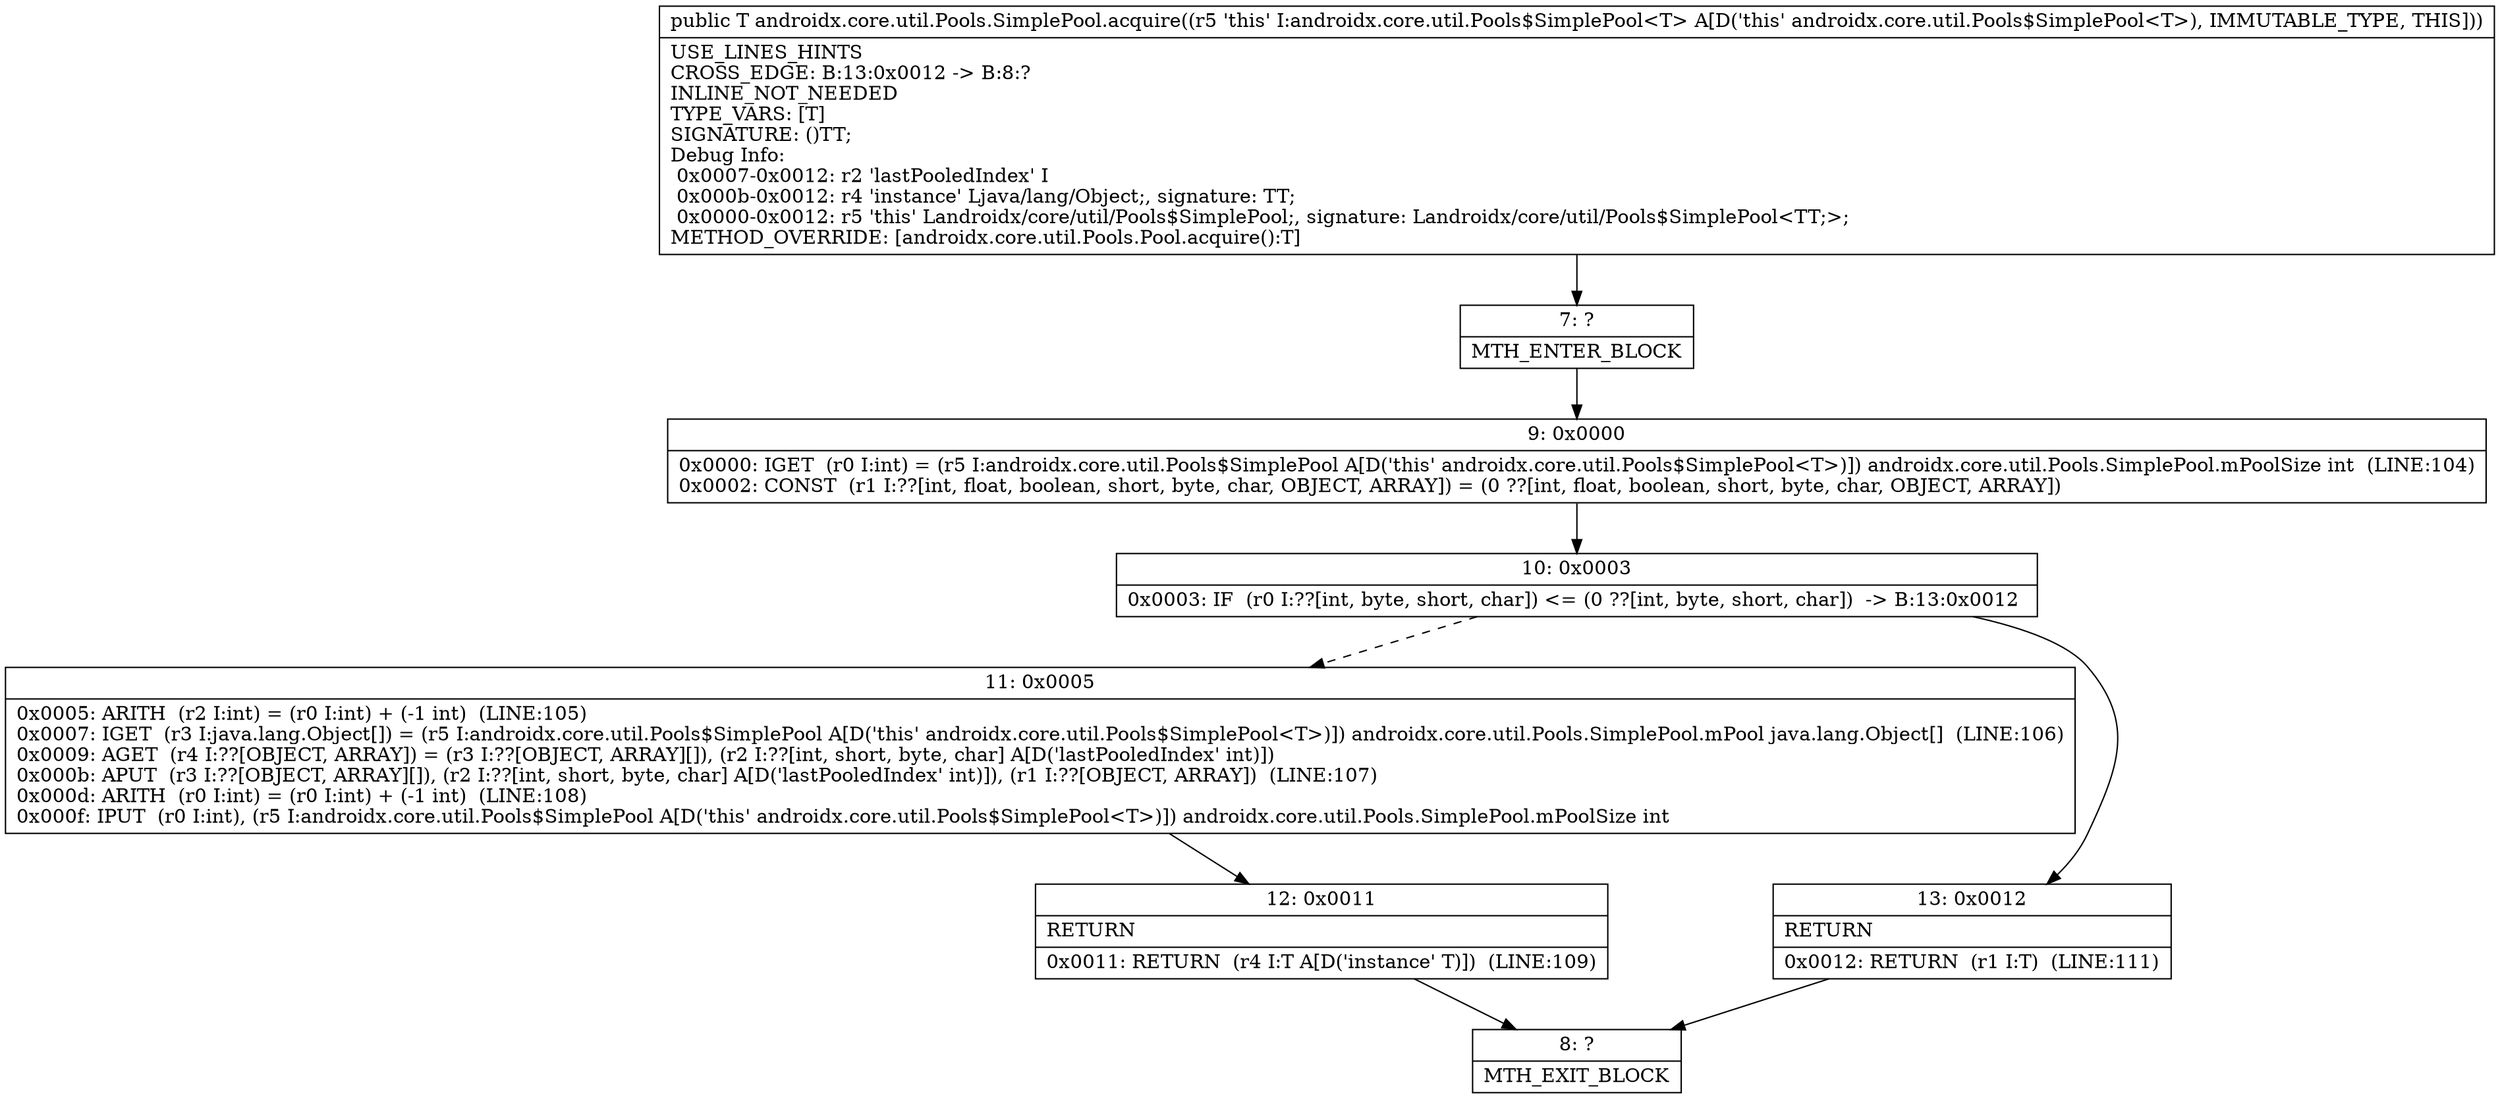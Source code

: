 digraph "CFG forandroidx.core.util.Pools.SimplePool.acquire()Ljava\/lang\/Object;" {
Node_7 [shape=record,label="{7\:\ ?|MTH_ENTER_BLOCK\l}"];
Node_9 [shape=record,label="{9\:\ 0x0000|0x0000: IGET  (r0 I:int) = (r5 I:androidx.core.util.Pools$SimplePool A[D('this' androidx.core.util.Pools$SimplePool\<T\>)]) androidx.core.util.Pools.SimplePool.mPoolSize int  (LINE:104)\l0x0002: CONST  (r1 I:??[int, float, boolean, short, byte, char, OBJECT, ARRAY]) = (0 ??[int, float, boolean, short, byte, char, OBJECT, ARRAY]) \l}"];
Node_10 [shape=record,label="{10\:\ 0x0003|0x0003: IF  (r0 I:??[int, byte, short, char]) \<= (0 ??[int, byte, short, char])  \-\> B:13:0x0012 \l}"];
Node_11 [shape=record,label="{11\:\ 0x0005|0x0005: ARITH  (r2 I:int) = (r0 I:int) + (\-1 int)  (LINE:105)\l0x0007: IGET  (r3 I:java.lang.Object[]) = (r5 I:androidx.core.util.Pools$SimplePool A[D('this' androidx.core.util.Pools$SimplePool\<T\>)]) androidx.core.util.Pools.SimplePool.mPool java.lang.Object[]  (LINE:106)\l0x0009: AGET  (r4 I:??[OBJECT, ARRAY]) = (r3 I:??[OBJECT, ARRAY][]), (r2 I:??[int, short, byte, char] A[D('lastPooledIndex' int)]) \l0x000b: APUT  (r3 I:??[OBJECT, ARRAY][]), (r2 I:??[int, short, byte, char] A[D('lastPooledIndex' int)]), (r1 I:??[OBJECT, ARRAY])  (LINE:107)\l0x000d: ARITH  (r0 I:int) = (r0 I:int) + (\-1 int)  (LINE:108)\l0x000f: IPUT  (r0 I:int), (r5 I:androidx.core.util.Pools$SimplePool A[D('this' androidx.core.util.Pools$SimplePool\<T\>)]) androidx.core.util.Pools.SimplePool.mPoolSize int \l}"];
Node_12 [shape=record,label="{12\:\ 0x0011|RETURN\l|0x0011: RETURN  (r4 I:T A[D('instance' T)])  (LINE:109)\l}"];
Node_8 [shape=record,label="{8\:\ ?|MTH_EXIT_BLOCK\l}"];
Node_13 [shape=record,label="{13\:\ 0x0012|RETURN\l|0x0012: RETURN  (r1 I:T)  (LINE:111)\l}"];
MethodNode[shape=record,label="{public T androidx.core.util.Pools.SimplePool.acquire((r5 'this' I:androidx.core.util.Pools$SimplePool\<T\> A[D('this' androidx.core.util.Pools$SimplePool\<T\>), IMMUTABLE_TYPE, THIS]))  | USE_LINES_HINTS\lCROSS_EDGE: B:13:0x0012 \-\> B:8:?\lINLINE_NOT_NEEDED\lTYPE_VARS: [T]\lSIGNATURE: ()TT;\lDebug Info:\l  0x0007\-0x0012: r2 'lastPooledIndex' I\l  0x000b\-0x0012: r4 'instance' Ljava\/lang\/Object;, signature: TT;\l  0x0000\-0x0012: r5 'this' Landroidx\/core\/util\/Pools$SimplePool;, signature: Landroidx\/core\/util\/Pools$SimplePool\<TT;\>;\lMETHOD_OVERRIDE: [androidx.core.util.Pools.Pool.acquire():T]\l}"];
MethodNode -> Node_7;Node_7 -> Node_9;
Node_9 -> Node_10;
Node_10 -> Node_11[style=dashed];
Node_10 -> Node_13;
Node_11 -> Node_12;
Node_12 -> Node_8;
Node_13 -> Node_8;
}

